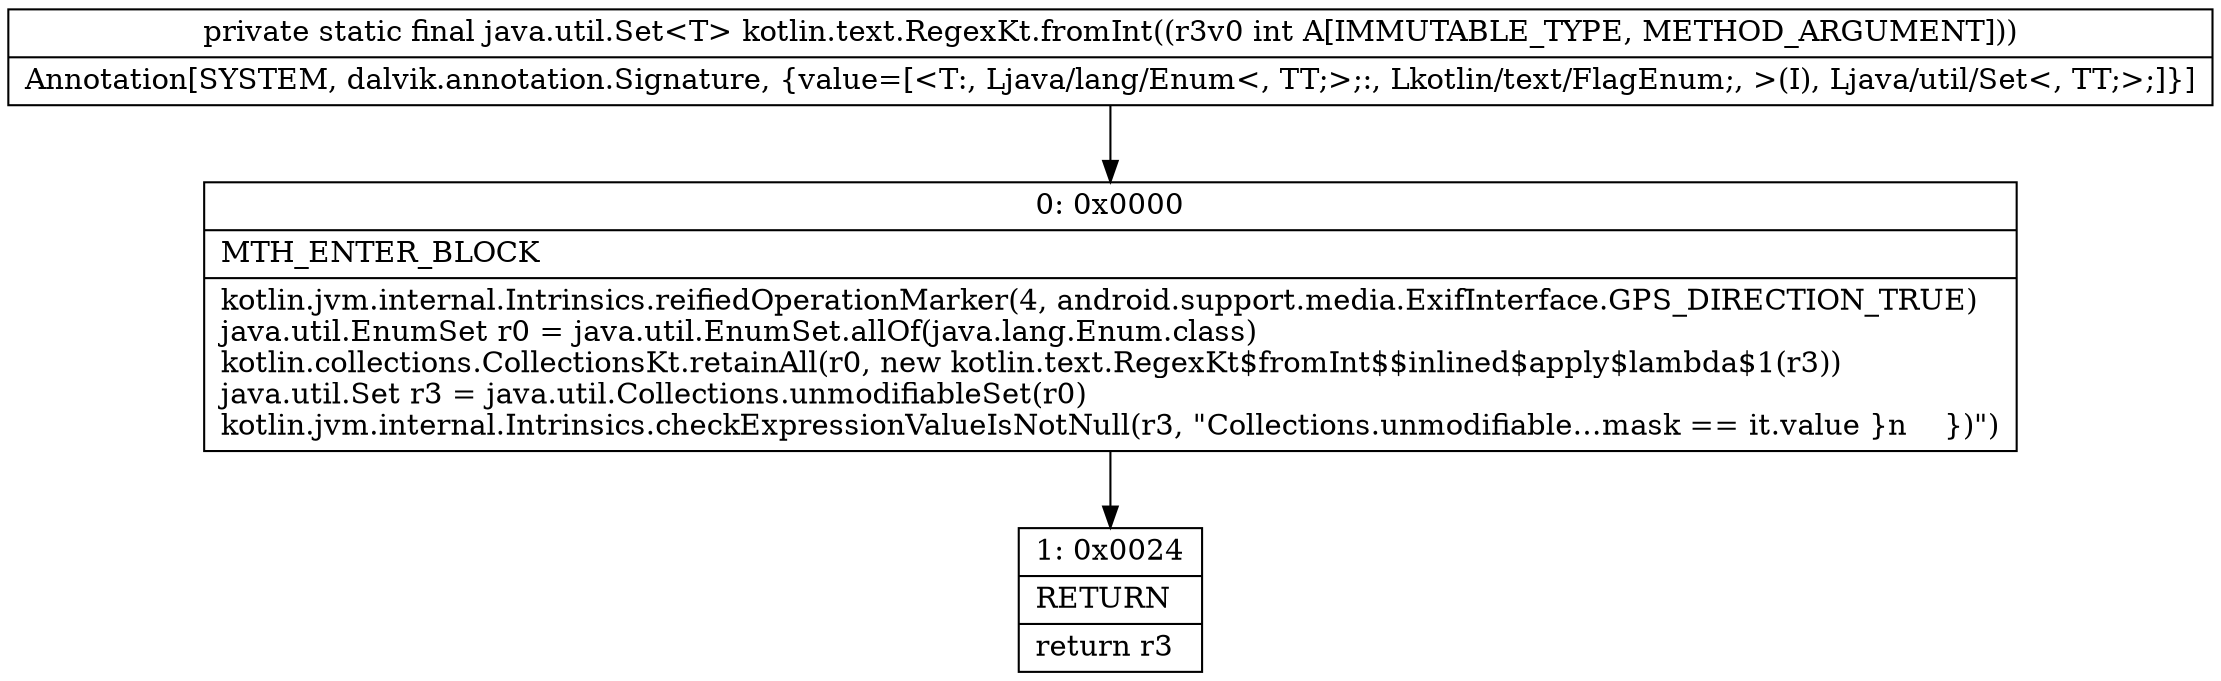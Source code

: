 digraph "CFG forkotlin.text.RegexKt.fromInt(I)Ljava\/util\/Set;" {
Node_0 [shape=record,label="{0\:\ 0x0000|MTH_ENTER_BLOCK\l|kotlin.jvm.internal.Intrinsics.reifiedOperationMarker(4, android.support.media.ExifInterface.GPS_DIRECTION_TRUE)\ljava.util.EnumSet r0 = java.util.EnumSet.allOf(java.lang.Enum.class)\lkotlin.collections.CollectionsKt.retainAll(r0, new kotlin.text.RegexKt$fromInt$$inlined$apply$lambda$1(r3))\ljava.util.Set r3 = java.util.Collections.unmodifiableSet(r0)\lkotlin.jvm.internal.Intrinsics.checkExpressionValueIsNotNull(r3, \"Collections.unmodifiable…mask == it.value \}n    \})\")\l}"];
Node_1 [shape=record,label="{1\:\ 0x0024|RETURN\l|return r3\l}"];
MethodNode[shape=record,label="{private static final java.util.Set\<T\> kotlin.text.RegexKt.fromInt((r3v0 int A[IMMUTABLE_TYPE, METHOD_ARGUMENT]))  | Annotation[SYSTEM, dalvik.annotation.Signature, \{value=[\<T:, Ljava\/lang\/Enum\<, TT;\>;:, Lkotlin\/text\/FlagEnum;, \>(I), Ljava\/util\/Set\<, TT;\>;]\}]\l}"];
MethodNode -> Node_0;
Node_0 -> Node_1;
}

